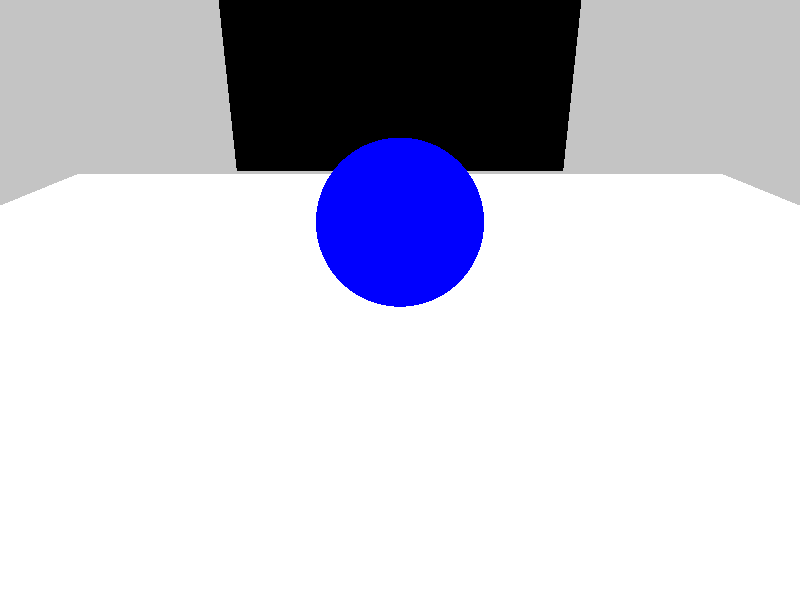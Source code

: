 #include "colors.inc"    
#include "stones.inc"

background { color SummerSky }        
plane {<0,1,0>,0 pigment{color White}} 

global_settings {
	max_trace_level 50
	assumed_gamma  2.1  
	ambient_light  1.5  
}


camera {   
  location <0,3,-7>
  look_at <0,0,0>    
}                     


box{<-8,0,-8>,<8,20,8> pigment{Grey}}
sphere{<0,1,0>,1 pigment{Blue}}

  

box{<-4,0.1,7.8>,<4,20,7.9> pigment{Black}finish{ambient 0diffuse 0reflection {1}}} 
box{<-4,0.1,-7.8>,<4,20,-7.9> pigment{Black}finish{ambient 0diffuse 0reflection {1}}}  
  
light_source {<0, 9, 0> rgb <.95,.97,1>}       
